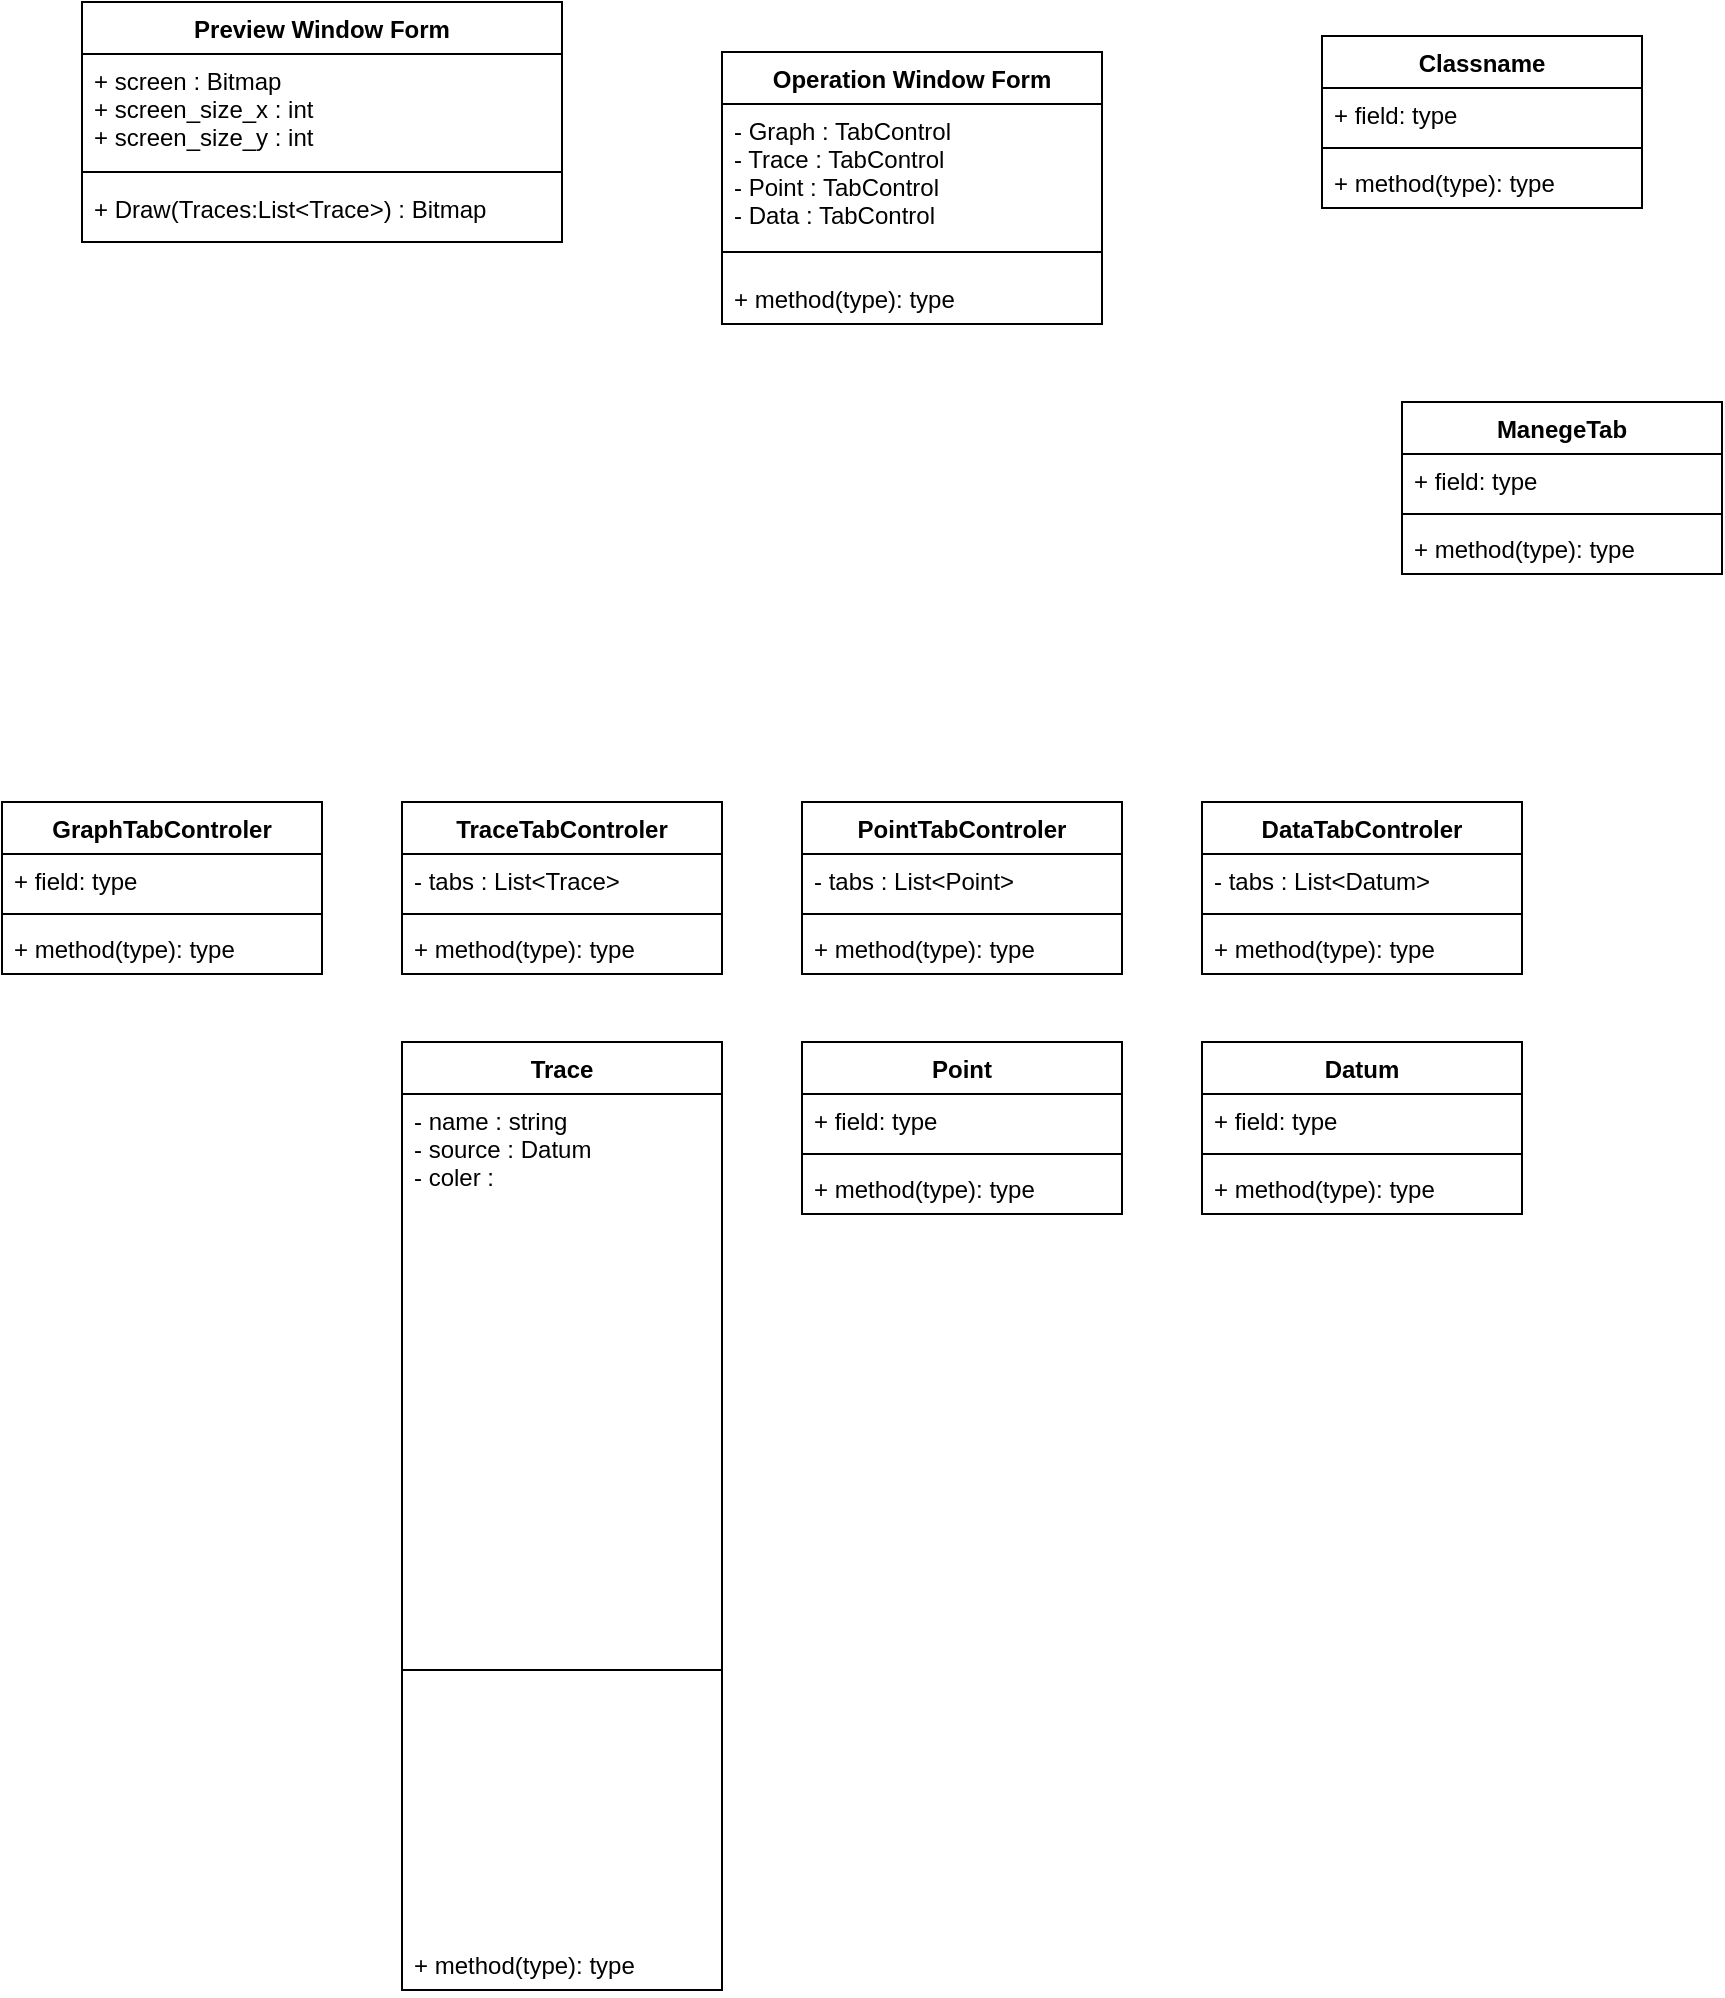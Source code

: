 <mxfile version="20.7.4" type="device"><diagram id="C5RBs43oDa-KdzZeNtuy" name="Page-1"><mxGraphModel dx="1050" dy="621" grid="1" gridSize="10" guides="1" tooltips="1" connect="1" arrows="1" fold="1" page="1" pageScale="1" pageWidth="827" pageHeight="1169" math="0" shadow="0"><root><mxCell id="WIyWlLk6GJQsqaUBKTNV-0"/><mxCell id="WIyWlLk6GJQsqaUBKTNV-1" parent="WIyWlLk6GJQsqaUBKTNV-0"/><mxCell id="MlHIgkLlA5l4hUnx1KMg-0" value="Preview Window Form" style="swimlane;fontStyle=1;align=center;verticalAlign=top;childLayout=stackLayout;horizontal=1;startSize=26;horizontalStack=0;resizeParent=1;resizeParentMax=0;resizeLast=0;collapsible=1;marginBottom=0;" vertex="1" parent="WIyWlLk6GJQsqaUBKTNV-1"><mxGeometry x="120" y="120" width="240" height="120" as="geometry"/></mxCell><mxCell id="MlHIgkLlA5l4hUnx1KMg-1" value="+ screen : Bitmap&#10;+ screen_size_x : int&#10;+ screen_size_y : int" style="text;strokeColor=none;fillColor=none;align=left;verticalAlign=top;spacingLeft=4;spacingRight=4;overflow=hidden;rotatable=0;points=[[0,0.5],[1,0.5]];portConstraint=eastwest;" vertex="1" parent="MlHIgkLlA5l4hUnx1KMg-0"><mxGeometry y="26" width="240" height="54" as="geometry"/></mxCell><mxCell id="MlHIgkLlA5l4hUnx1KMg-2" value="" style="line;strokeWidth=1;fillColor=none;align=left;verticalAlign=middle;spacingTop=-1;spacingLeft=3;spacingRight=3;rotatable=0;labelPosition=right;points=[];portConstraint=eastwest;strokeColor=inherit;" vertex="1" parent="MlHIgkLlA5l4hUnx1KMg-0"><mxGeometry y="80" width="240" height="10" as="geometry"/></mxCell><mxCell id="MlHIgkLlA5l4hUnx1KMg-3" value="+ Draw(Traces:List&lt;Trace&gt;) : Bitmap" style="text;strokeColor=none;fillColor=none;align=left;verticalAlign=top;spacingLeft=4;spacingRight=4;overflow=hidden;rotatable=0;points=[[0,0.5],[1,0.5]];portConstraint=eastwest;" vertex="1" parent="MlHIgkLlA5l4hUnx1KMg-0"><mxGeometry y="90" width="240" height="30" as="geometry"/></mxCell><mxCell id="MlHIgkLlA5l4hUnx1KMg-4" value="Classname" style="swimlane;fontStyle=1;align=center;verticalAlign=top;childLayout=stackLayout;horizontal=1;startSize=26;horizontalStack=0;resizeParent=1;resizeParentMax=0;resizeLast=0;collapsible=1;marginBottom=0;" vertex="1" parent="WIyWlLk6GJQsqaUBKTNV-1"><mxGeometry x="740" y="137" width="160" height="86" as="geometry"/></mxCell><mxCell id="MlHIgkLlA5l4hUnx1KMg-5" value="+ field: type" style="text;strokeColor=none;fillColor=none;align=left;verticalAlign=top;spacingLeft=4;spacingRight=4;overflow=hidden;rotatable=0;points=[[0,0.5],[1,0.5]];portConstraint=eastwest;" vertex="1" parent="MlHIgkLlA5l4hUnx1KMg-4"><mxGeometry y="26" width="160" height="26" as="geometry"/></mxCell><mxCell id="MlHIgkLlA5l4hUnx1KMg-6" value="" style="line;strokeWidth=1;fillColor=none;align=left;verticalAlign=middle;spacingTop=-1;spacingLeft=3;spacingRight=3;rotatable=0;labelPosition=right;points=[];portConstraint=eastwest;strokeColor=inherit;" vertex="1" parent="MlHIgkLlA5l4hUnx1KMg-4"><mxGeometry y="52" width="160" height="8" as="geometry"/></mxCell><mxCell id="MlHIgkLlA5l4hUnx1KMg-7" value="+ method(type): type" style="text;strokeColor=none;fillColor=none;align=left;verticalAlign=top;spacingLeft=4;spacingRight=4;overflow=hidden;rotatable=0;points=[[0,0.5],[1,0.5]];portConstraint=eastwest;" vertex="1" parent="MlHIgkLlA5l4hUnx1KMg-4"><mxGeometry y="60" width="160" height="26" as="geometry"/></mxCell><mxCell id="MlHIgkLlA5l4hUnx1KMg-8" value="Operation Window Form" style="swimlane;fontStyle=1;align=center;verticalAlign=top;childLayout=stackLayout;horizontal=1;startSize=26;horizontalStack=0;resizeParent=1;resizeParentMax=0;resizeLast=0;collapsible=1;marginBottom=0;" vertex="1" parent="WIyWlLk6GJQsqaUBKTNV-1"><mxGeometry x="440" y="145" width="190" height="136" as="geometry"/></mxCell><mxCell id="MlHIgkLlA5l4hUnx1KMg-9" value="- Graph : TabControl&#10;- Trace : TabControl&#10;- Point : TabControl&#10;- Data : TabControl" style="text;strokeColor=none;fillColor=none;align=left;verticalAlign=top;spacingLeft=4;spacingRight=4;overflow=hidden;rotatable=0;points=[[0,0.5],[1,0.5]];portConstraint=eastwest;" vertex="1" parent="MlHIgkLlA5l4hUnx1KMg-8"><mxGeometry y="26" width="190" height="64" as="geometry"/></mxCell><mxCell id="MlHIgkLlA5l4hUnx1KMg-10" value="" style="line;strokeWidth=1;fillColor=none;align=left;verticalAlign=middle;spacingTop=-1;spacingLeft=3;spacingRight=3;rotatable=0;labelPosition=right;points=[];portConstraint=eastwest;strokeColor=inherit;" vertex="1" parent="MlHIgkLlA5l4hUnx1KMg-8"><mxGeometry y="90" width="190" height="20" as="geometry"/></mxCell><mxCell id="MlHIgkLlA5l4hUnx1KMg-11" value="+ method(type): type" style="text;strokeColor=none;fillColor=none;align=left;verticalAlign=top;spacingLeft=4;spacingRight=4;overflow=hidden;rotatable=0;points=[[0,0.5],[1,0.5]];portConstraint=eastwest;" vertex="1" parent="MlHIgkLlA5l4hUnx1KMg-8"><mxGeometry y="110" width="190" height="26" as="geometry"/></mxCell><mxCell id="MlHIgkLlA5l4hUnx1KMg-16" value="GraphTabControler" style="swimlane;fontStyle=1;align=center;verticalAlign=top;childLayout=stackLayout;horizontal=1;startSize=26;horizontalStack=0;resizeParent=1;resizeParentMax=0;resizeLast=0;collapsible=1;marginBottom=0;" vertex="1" parent="WIyWlLk6GJQsqaUBKTNV-1"><mxGeometry x="80" y="520" width="160" height="86" as="geometry"/></mxCell><mxCell id="MlHIgkLlA5l4hUnx1KMg-17" value="+ field: type" style="text;strokeColor=none;fillColor=none;align=left;verticalAlign=top;spacingLeft=4;spacingRight=4;overflow=hidden;rotatable=0;points=[[0,0.5],[1,0.5]];portConstraint=eastwest;" vertex="1" parent="MlHIgkLlA5l4hUnx1KMg-16"><mxGeometry y="26" width="160" height="26" as="geometry"/></mxCell><mxCell id="MlHIgkLlA5l4hUnx1KMg-18" value="" style="line;strokeWidth=1;fillColor=none;align=left;verticalAlign=middle;spacingTop=-1;spacingLeft=3;spacingRight=3;rotatable=0;labelPosition=right;points=[];portConstraint=eastwest;strokeColor=inherit;" vertex="1" parent="MlHIgkLlA5l4hUnx1KMg-16"><mxGeometry y="52" width="160" height="8" as="geometry"/></mxCell><mxCell id="MlHIgkLlA5l4hUnx1KMg-19" value="+ method(type): type" style="text;strokeColor=none;fillColor=none;align=left;verticalAlign=top;spacingLeft=4;spacingRight=4;overflow=hidden;rotatable=0;points=[[0,0.5],[1,0.5]];portConstraint=eastwest;" vertex="1" parent="MlHIgkLlA5l4hUnx1KMg-16"><mxGeometry y="60" width="160" height="26" as="geometry"/></mxCell><mxCell id="MlHIgkLlA5l4hUnx1KMg-20" value="TraceTabControler" style="swimlane;fontStyle=1;align=center;verticalAlign=top;childLayout=stackLayout;horizontal=1;startSize=26;horizontalStack=0;resizeParent=1;resizeParentMax=0;resizeLast=0;collapsible=1;marginBottom=0;" vertex="1" parent="WIyWlLk6GJQsqaUBKTNV-1"><mxGeometry x="280" y="520" width="160" height="86" as="geometry"/></mxCell><mxCell id="MlHIgkLlA5l4hUnx1KMg-21" value="- tabs : List&lt;Trace&gt;" style="text;strokeColor=none;fillColor=none;align=left;verticalAlign=top;spacingLeft=4;spacingRight=4;overflow=hidden;rotatable=0;points=[[0,0.5],[1,0.5]];portConstraint=eastwest;" vertex="1" parent="MlHIgkLlA5l4hUnx1KMg-20"><mxGeometry y="26" width="160" height="26" as="geometry"/></mxCell><mxCell id="MlHIgkLlA5l4hUnx1KMg-22" value="" style="line;strokeWidth=1;fillColor=none;align=left;verticalAlign=middle;spacingTop=-1;spacingLeft=3;spacingRight=3;rotatable=0;labelPosition=right;points=[];portConstraint=eastwest;strokeColor=inherit;" vertex="1" parent="MlHIgkLlA5l4hUnx1KMg-20"><mxGeometry y="52" width="160" height="8" as="geometry"/></mxCell><mxCell id="MlHIgkLlA5l4hUnx1KMg-23" value="+ method(type): type" style="text;strokeColor=none;fillColor=none;align=left;verticalAlign=top;spacingLeft=4;spacingRight=4;overflow=hidden;rotatable=0;points=[[0,0.5],[1,0.5]];portConstraint=eastwest;" vertex="1" parent="MlHIgkLlA5l4hUnx1KMg-20"><mxGeometry y="60" width="160" height="26" as="geometry"/></mxCell><mxCell id="MlHIgkLlA5l4hUnx1KMg-24" value="PointTabControler" style="swimlane;fontStyle=1;align=center;verticalAlign=top;childLayout=stackLayout;horizontal=1;startSize=26;horizontalStack=0;resizeParent=1;resizeParentMax=0;resizeLast=0;collapsible=1;marginBottom=0;" vertex="1" parent="WIyWlLk6GJQsqaUBKTNV-1"><mxGeometry x="480" y="520" width="160" height="86" as="geometry"/></mxCell><mxCell id="MlHIgkLlA5l4hUnx1KMg-25" value="- tabs : List&lt;Point&gt;" style="text;strokeColor=none;fillColor=none;align=left;verticalAlign=top;spacingLeft=4;spacingRight=4;overflow=hidden;rotatable=0;points=[[0,0.5],[1,0.5]];portConstraint=eastwest;" vertex="1" parent="MlHIgkLlA5l4hUnx1KMg-24"><mxGeometry y="26" width="160" height="26" as="geometry"/></mxCell><mxCell id="MlHIgkLlA5l4hUnx1KMg-26" value="" style="line;strokeWidth=1;fillColor=none;align=left;verticalAlign=middle;spacingTop=-1;spacingLeft=3;spacingRight=3;rotatable=0;labelPosition=right;points=[];portConstraint=eastwest;strokeColor=inherit;" vertex="1" parent="MlHIgkLlA5l4hUnx1KMg-24"><mxGeometry y="52" width="160" height="8" as="geometry"/></mxCell><mxCell id="MlHIgkLlA5l4hUnx1KMg-27" value="+ method(type): type" style="text;strokeColor=none;fillColor=none;align=left;verticalAlign=top;spacingLeft=4;spacingRight=4;overflow=hidden;rotatable=0;points=[[0,0.5],[1,0.5]];portConstraint=eastwest;" vertex="1" parent="MlHIgkLlA5l4hUnx1KMg-24"><mxGeometry y="60" width="160" height="26" as="geometry"/></mxCell><mxCell id="MlHIgkLlA5l4hUnx1KMg-28" value="DataTabControler" style="swimlane;fontStyle=1;align=center;verticalAlign=top;childLayout=stackLayout;horizontal=1;startSize=26;horizontalStack=0;resizeParent=1;resizeParentMax=0;resizeLast=0;collapsible=1;marginBottom=0;" vertex="1" parent="WIyWlLk6GJQsqaUBKTNV-1"><mxGeometry x="680" y="520" width="160" height="86" as="geometry"/></mxCell><mxCell id="MlHIgkLlA5l4hUnx1KMg-29" value="- tabs : List&lt;Datum&gt;" style="text;strokeColor=none;fillColor=none;align=left;verticalAlign=top;spacingLeft=4;spacingRight=4;overflow=hidden;rotatable=0;points=[[0,0.5],[1,0.5]];portConstraint=eastwest;" vertex="1" parent="MlHIgkLlA5l4hUnx1KMg-28"><mxGeometry y="26" width="160" height="26" as="geometry"/></mxCell><mxCell id="MlHIgkLlA5l4hUnx1KMg-30" value="" style="line;strokeWidth=1;fillColor=none;align=left;verticalAlign=middle;spacingTop=-1;spacingLeft=3;spacingRight=3;rotatable=0;labelPosition=right;points=[];portConstraint=eastwest;strokeColor=inherit;" vertex="1" parent="MlHIgkLlA5l4hUnx1KMg-28"><mxGeometry y="52" width="160" height="8" as="geometry"/></mxCell><mxCell id="MlHIgkLlA5l4hUnx1KMg-31" value="+ method(type): type" style="text;strokeColor=none;fillColor=none;align=left;verticalAlign=top;spacingLeft=4;spacingRight=4;overflow=hidden;rotatable=0;points=[[0,0.5],[1,0.5]];portConstraint=eastwest;" vertex="1" parent="MlHIgkLlA5l4hUnx1KMg-28"><mxGeometry y="60" width="160" height="26" as="geometry"/></mxCell><mxCell id="MlHIgkLlA5l4hUnx1KMg-32" value="ManegeTab" style="swimlane;fontStyle=1;align=center;verticalAlign=top;childLayout=stackLayout;horizontal=1;startSize=26;horizontalStack=0;resizeParent=1;resizeParentMax=0;resizeLast=0;collapsible=1;marginBottom=0;" vertex="1" parent="WIyWlLk6GJQsqaUBKTNV-1"><mxGeometry x="780" y="320" width="160" height="86" as="geometry"/></mxCell><mxCell id="MlHIgkLlA5l4hUnx1KMg-33" value="+ field: type" style="text;strokeColor=none;fillColor=none;align=left;verticalAlign=top;spacingLeft=4;spacingRight=4;overflow=hidden;rotatable=0;points=[[0,0.5],[1,0.5]];portConstraint=eastwest;" vertex="1" parent="MlHIgkLlA5l4hUnx1KMg-32"><mxGeometry y="26" width="160" height="26" as="geometry"/></mxCell><mxCell id="MlHIgkLlA5l4hUnx1KMg-34" value="" style="line;strokeWidth=1;fillColor=none;align=left;verticalAlign=middle;spacingTop=-1;spacingLeft=3;spacingRight=3;rotatable=0;labelPosition=right;points=[];portConstraint=eastwest;strokeColor=inherit;" vertex="1" parent="MlHIgkLlA5l4hUnx1KMg-32"><mxGeometry y="52" width="160" height="8" as="geometry"/></mxCell><mxCell id="MlHIgkLlA5l4hUnx1KMg-35" value="+ method(type): type" style="text;strokeColor=none;fillColor=none;align=left;verticalAlign=top;spacingLeft=4;spacingRight=4;overflow=hidden;rotatable=0;points=[[0,0.5],[1,0.5]];portConstraint=eastwest;" vertex="1" parent="MlHIgkLlA5l4hUnx1KMg-32"><mxGeometry y="60" width="160" height="26" as="geometry"/></mxCell><mxCell id="MlHIgkLlA5l4hUnx1KMg-36" value="Trace" style="swimlane;fontStyle=1;align=center;verticalAlign=top;childLayout=stackLayout;horizontal=1;startSize=26;horizontalStack=0;resizeParent=1;resizeParentMax=0;resizeLast=0;collapsible=1;marginBottom=0;" vertex="1" parent="WIyWlLk6GJQsqaUBKTNV-1"><mxGeometry x="280" y="640" width="160" height="474" as="geometry"/></mxCell><mxCell id="MlHIgkLlA5l4hUnx1KMg-37" value="- name : string&#10;- source : Datum&#10;- coler : " style="text;strokeColor=none;fillColor=none;align=left;verticalAlign=top;spacingLeft=4;spacingRight=4;overflow=hidden;rotatable=0;points=[[0,0.5],[1,0.5]];portConstraint=eastwest;" vertex="1" parent="MlHIgkLlA5l4hUnx1KMg-36"><mxGeometry y="26" width="160" height="154" as="geometry"/></mxCell><mxCell id="MlHIgkLlA5l4hUnx1KMg-38" value="" style="line;strokeWidth=1;fillColor=none;align=left;verticalAlign=middle;spacingTop=-1;spacingLeft=3;spacingRight=3;rotatable=0;labelPosition=right;points=[];portConstraint=eastwest;strokeColor=inherit;" vertex="1" parent="MlHIgkLlA5l4hUnx1KMg-36"><mxGeometry y="180" width="160" height="268" as="geometry"/></mxCell><mxCell id="MlHIgkLlA5l4hUnx1KMg-39" value="+ method(type): type" style="text;strokeColor=none;fillColor=none;align=left;verticalAlign=top;spacingLeft=4;spacingRight=4;overflow=hidden;rotatable=0;points=[[0,0.5],[1,0.5]];portConstraint=eastwest;" vertex="1" parent="MlHIgkLlA5l4hUnx1KMg-36"><mxGeometry y="448" width="160" height="26" as="geometry"/></mxCell><mxCell id="MlHIgkLlA5l4hUnx1KMg-40" value="Point" style="swimlane;fontStyle=1;align=center;verticalAlign=top;childLayout=stackLayout;horizontal=1;startSize=26;horizontalStack=0;resizeParent=1;resizeParentMax=0;resizeLast=0;collapsible=1;marginBottom=0;" vertex="1" parent="WIyWlLk6GJQsqaUBKTNV-1"><mxGeometry x="480" y="640" width="160" height="86" as="geometry"/></mxCell><mxCell id="MlHIgkLlA5l4hUnx1KMg-41" value="+ field: type" style="text;strokeColor=none;fillColor=none;align=left;verticalAlign=top;spacingLeft=4;spacingRight=4;overflow=hidden;rotatable=0;points=[[0,0.5],[1,0.5]];portConstraint=eastwest;" vertex="1" parent="MlHIgkLlA5l4hUnx1KMg-40"><mxGeometry y="26" width="160" height="26" as="geometry"/></mxCell><mxCell id="MlHIgkLlA5l4hUnx1KMg-42" value="" style="line;strokeWidth=1;fillColor=none;align=left;verticalAlign=middle;spacingTop=-1;spacingLeft=3;spacingRight=3;rotatable=0;labelPosition=right;points=[];portConstraint=eastwest;strokeColor=inherit;" vertex="1" parent="MlHIgkLlA5l4hUnx1KMg-40"><mxGeometry y="52" width="160" height="8" as="geometry"/></mxCell><mxCell id="MlHIgkLlA5l4hUnx1KMg-43" value="+ method(type): type" style="text;strokeColor=none;fillColor=none;align=left;verticalAlign=top;spacingLeft=4;spacingRight=4;overflow=hidden;rotatable=0;points=[[0,0.5],[1,0.5]];portConstraint=eastwest;" vertex="1" parent="MlHIgkLlA5l4hUnx1KMg-40"><mxGeometry y="60" width="160" height="26" as="geometry"/></mxCell><mxCell id="MlHIgkLlA5l4hUnx1KMg-44" value="Datum" style="swimlane;fontStyle=1;align=center;verticalAlign=top;childLayout=stackLayout;horizontal=1;startSize=26;horizontalStack=0;resizeParent=1;resizeParentMax=0;resizeLast=0;collapsible=1;marginBottom=0;" vertex="1" parent="WIyWlLk6GJQsqaUBKTNV-1"><mxGeometry x="680" y="640" width="160" height="86" as="geometry"/></mxCell><mxCell id="MlHIgkLlA5l4hUnx1KMg-45" value="+ field: type" style="text;strokeColor=none;fillColor=none;align=left;verticalAlign=top;spacingLeft=4;spacingRight=4;overflow=hidden;rotatable=0;points=[[0,0.5],[1,0.5]];portConstraint=eastwest;" vertex="1" parent="MlHIgkLlA5l4hUnx1KMg-44"><mxGeometry y="26" width="160" height="26" as="geometry"/></mxCell><mxCell id="MlHIgkLlA5l4hUnx1KMg-46" value="" style="line;strokeWidth=1;fillColor=none;align=left;verticalAlign=middle;spacingTop=-1;spacingLeft=3;spacingRight=3;rotatable=0;labelPosition=right;points=[];portConstraint=eastwest;strokeColor=inherit;" vertex="1" parent="MlHIgkLlA5l4hUnx1KMg-44"><mxGeometry y="52" width="160" height="8" as="geometry"/></mxCell><mxCell id="MlHIgkLlA5l4hUnx1KMg-47" value="+ method(type): type" style="text;strokeColor=none;fillColor=none;align=left;verticalAlign=top;spacingLeft=4;spacingRight=4;overflow=hidden;rotatable=0;points=[[0,0.5],[1,0.5]];portConstraint=eastwest;" vertex="1" parent="MlHIgkLlA5l4hUnx1KMg-44"><mxGeometry y="60" width="160" height="26" as="geometry"/></mxCell></root></mxGraphModel></diagram></mxfile>